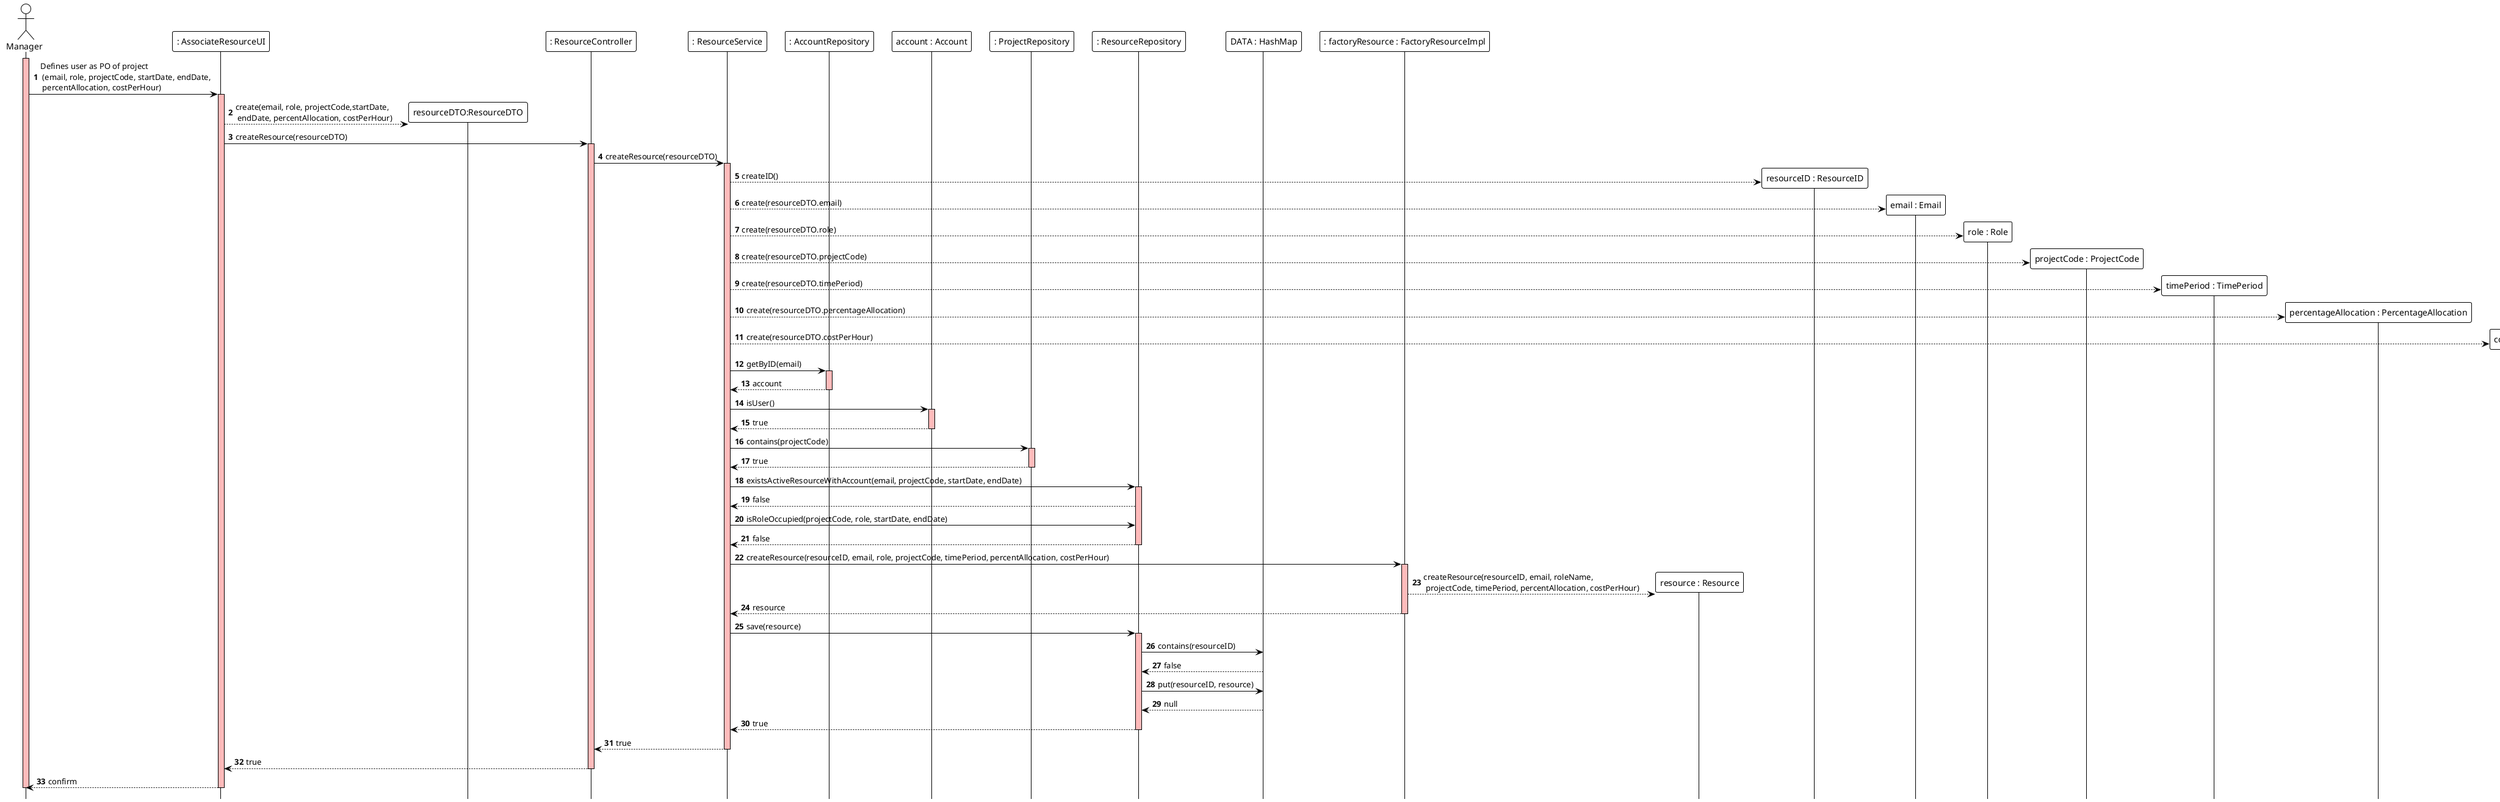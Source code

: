 @startuml
!theme plain
hide footbox
autonumber

Actor Manager
participant ": AssociateResourceUI" as UI
participant "resourceDTO:ResourceDTO" as dto
participant ": ResourceController" as Controller
participant ": ResourceService" as Services
participant ": AccountRepository" as AccountRepository
participant "account : Account" as account
participant ": ProjectRepository" as ProjectRepository
participant ": ResourceRepository" as ResourceRepository
participant "DATA : HashMap" as hashmap
participant ": factoryResource : FactoryResourceImpl" as Factory
participant "resource : Resource" as resource

activate Manager #FFBBBB
Manager -> UI : Defines user as PO of project\n (email, role, projectCode, startDate, endDate,\n percentAllocation, costPerHour)

activate UI #FFBBBB
UI --> dto ** : create(email, role, projectCode,startDate,\n endDate, percentAllocation, costPerHour)
UI -> Controller : createResource(resourceDTO)
activate Controller #FFBBBB
Controller -> Services : createResource(resourceDTO)

activate Services #FFBBBB

Services --> "resourceID : ResourceID" **: createID()
Services --> "email : Email" **: create(resourceDTO.email)
Services --> "role : Role" **: create(resourceDTO.role)
Services --> "projectCode : ProjectCode" **: create(resourceDTO.projectCode)
Services --> "timePeriod : TimePeriod" **: create(resourceDTO.timePeriod)
Services --> "percentageAllocation : PercentageAllocation" **: create(resourceDTO.percentageAllocation)
Services --> "costPerHour : CostPerHour" **: create(resourceDTO.costPerHour)

Services -> AccountRepository : getByID(email)
activate AccountRepository #FFBBBB
AccountRepository --> Services : account
deactivate AccountRepository

Services -> account : isUser()
activate account #FFBBBB
account --> Services : true
deactivate account

Services -> ProjectRepository : contains(projectCode)
activate ProjectRepository #FFBBBB
ProjectRepository --> Services : true
deactivate ProjectRepository

Services -> ResourceRepository: existsActiveResourceWithAccount(email, projectCode, startDate, endDate)
activate ResourceRepository #FFBBBB
ResourceRepository --> Services: false
Services -> ResourceRepository: isRoleOccupied(projectCode, role, startDate, endDate)
ResourceRepository --> Services: false
deactivate ResourceRepository


Services -> Factory: createResource(resourceID, email, role, projectCode, timePeriod, percentAllocation, costPerHour)
activate Factory #FFBBBB
Factory --> resource ** : createResource(resourceID, email, roleName,\n projectCode, timePeriod, percentAllocation, costPerHour)
Factory --> Services: resource
deactivate Factory

Services -> ResourceRepository : save(resource)

activate ResourceRepository #FFBBBB
ResourceRepository -> hashmap :contains(resourceID)
hashmap --> ResourceRepository : false
ResourceRepository -> hashmap :put(resourceID, resource)
hashmap --> ResourceRepository : null
ResourceRepository --> Services: true
deactivate

Services --> Controller : true
deactivate Services
Controller --> UI: true
deactivate Controller

UI --> Manager : confirm
deactivate UI

deactivate Manager

@enduml